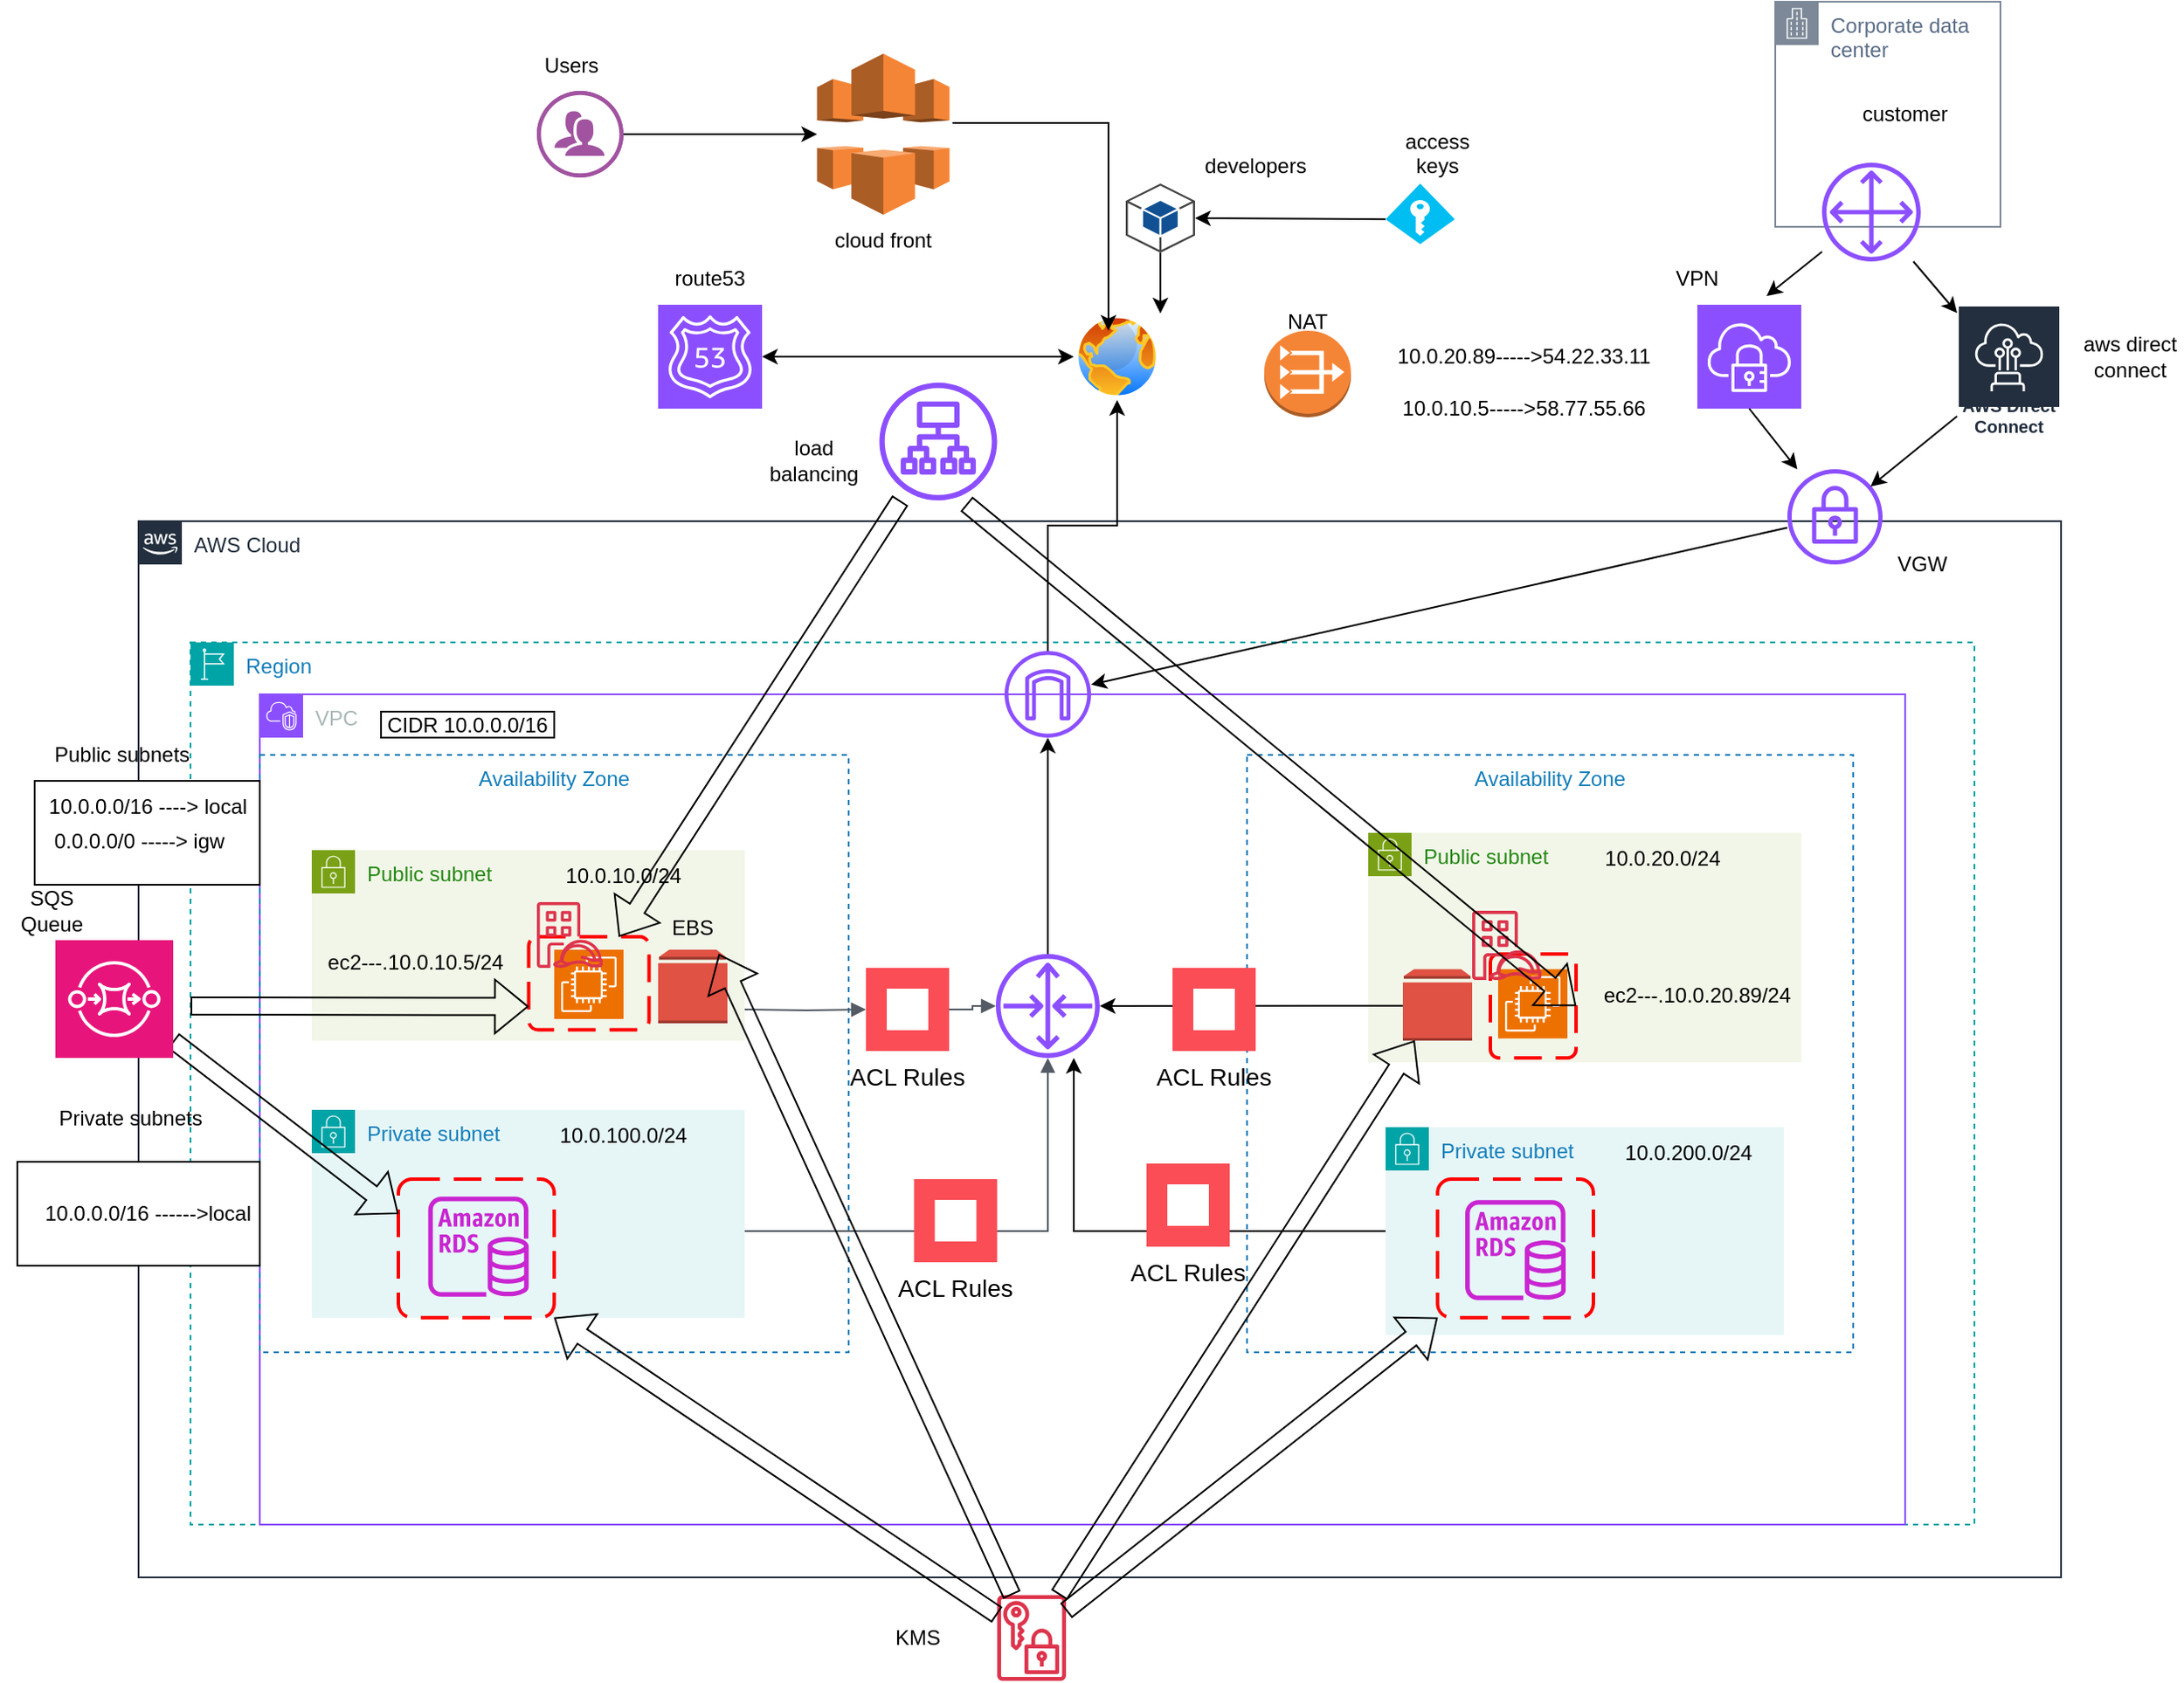 <mxfile version="28.2.7">
  <diagram name="Page-1" id="dRmVgMgMjLN8bZ_JZZh4">
    <mxGraphModel dx="2821" dy="2029" grid="1" gridSize="10" guides="1" tooltips="1" connect="1" arrows="1" fold="1" page="1" pageScale="1" pageWidth="850" pageHeight="1100" math="0" shadow="0">
      <root>
        <mxCell id="0" />
        <mxCell id="1" parent="0" />
        <mxCell id="3ms3Ked960QJJ8sIEu50-1" value="AWS Cloud" style="points=[[0,0],[0.25,0],[0.5,0],[0.75,0],[1,0],[1,0.25],[1,0.5],[1,0.75],[1,1],[0.75,1],[0.5,1],[0.25,1],[0,1],[0,0.75],[0,0.5],[0,0.25]];outlineConnect=0;gradientColor=none;html=1;whiteSpace=wrap;fontSize=12;fontStyle=0;container=1;pointerEvents=0;collapsible=0;recursiveResize=0;shape=mxgraph.aws4.group;grIcon=mxgraph.aws4.group_aws_cloud_alt;strokeColor=#232F3E;fillColor=none;verticalAlign=top;align=left;spacingLeft=30;fontColor=#232F3E;dashed=0;" parent="1" vertex="1">
          <mxGeometry x="-520" y="270" width="1110" height="610" as="geometry" />
        </mxCell>
        <mxCell id="3ms3Ked960QJJ8sIEu50-2" value="Region" style="points=[[0,0],[0.25,0],[0.5,0],[0.75,0],[1,0],[1,0.25],[1,0.5],[1,0.75],[1,1],[0.75,1],[0.5,1],[0.25,1],[0,1],[0,0.75],[0,0.5],[0,0.25]];outlineConnect=0;gradientColor=none;html=1;whiteSpace=wrap;fontSize=12;fontStyle=0;container=1;pointerEvents=0;collapsible=0;recursiveResize=0;shape=mxgraph.aws4.group;grIcon=mxgraph.aws4.group_region;strokeColor=#00A4A6;fillColor=none;verticalAlign=top;align=left;spacingLeft=30;fontColor=#147EBA;dashed=1;" parent="3ms3Ked960QJJ8sIEu50-1" vertex="1">
          <mxGeometry x="30" y="70" width="1030" height="509.5" as="geometry" />
        </mxCell>
        <mxCell id="3ms3Ked960QJJ8sIEu50-3" value="VPC" style="points=[[0,0],[0.25,0],[0.5,0],[0.75,0],[1,0],[1,0.25],[1,0.5],[1,0.75],[1,1],[0.75,1],[0.5,1],[0.25,1],[0,1],[0,0.75],[0,0.5],[0,0.25]];outlineConnect=0;gradientColor=none;html=1;whiteSpace=wrap;fontSize=12;fontStyle=0;container=1;pointerEvents=0;collapsible=0;recursiveResize=0;shape=mxgraph.aws4.group;grIcon=mxgraph.aws4.group_vpc2;strokeColor=#8C4FFF;fillColor=none;verticalAlign=top;align=left;spacingLeft=30;fontColor=#AAB7B8;dashed=0;" parent="3ms3Ked960QJJ8sIEu50-2" vertex="1">
          <mxGeometry x="40" y="30" width="950" height="479.5" as="geometry" />
        </mxCell>
        <mxCell id="3ms3Ked960QJJ8sIEu50-6" value="Public subnet" style="points=[[0,0],[0.25,0],[0.5,0],[0.75,0],[1,0],[1,0.25],[1,0.5],[1,0.75],[1,1],[0.75,1],[0.5,1],[0.25,1],[0,1],[0,0.75],[0,0.5],[0,0.25]];outlineConnect=0;gradientColor=none;html=1;whiteSpace=wrap;fontSize=12;fontStyle=0;container=1;pointerEvents=0;collapsible=0;recursiveResize=0;shape=mxgraph.aws4.group;grIcon=mxgraph.aws4.group_security_group;grStroke=0;strokeColor=#7AA116;fillColor=#F2F6E8;verticalAlign=top;align=left;spacingLeft=30;fontColor=#248814;dashed=0;" parent="3ms3Ked960QJJ8sIEu50-3" vertex="1">
          <mxGeometry x="30" y="90" width="250" height="110" as="geometry" />
        </mxCell>
        <mxCell id="3ms3Ked960QJJ8sIEu50-5" value="Availability Zone" style="fillColor=none;strokeColor=#147EBA;dashed=1;verticalAlign=top;fontStyle=0;fontColor=#147EBA;whiteSpace=wrap;html=1;" parent="3ms3Ked960QJJ8sIEu50-3" vertex="1">
          <mxGeometry x="570" y="35" width="350" height="345" as="geometry" />
        </mxCell>
        <mxCell id="3ms3Ked960QJJ8sIEu50-7" value="Public subnet" style="points=[[0,0],[0.25,0],[0.5,0],[0.75,0],[1,0],[1,0.25],[1,0.5],[1,0.75],[1,1],[0.75,1],[0.5,1],[0.25,1],[0,1],[0,0.75],[0,0.5],[0,0.25]];outlineConnect=0;gradientColor=none;html=1;whiteSpace=wrap;fontSize=12;fontStyle=0;container=1;pointerEvents=0;collapsible=0;recursiveResize=0;shape=mxgraph.aws4.group;grIcon=mxgraph.aws4.group_security_group;grStroke=0;strokeColor=#7AA116;fillColor=#F2F6E8;verticalAlign=top;align=left;spacingLeft=30;fontColor=#248814;dashed=0;" parent="3ms3Ked960QJJ8sIEu50-3" vertex="1">
          <mxGeometry x="640" y="80" width="250" height="132.5" as="geometry" />
        </mxCell>
        <mxCell id="4APZiJPQ93Vm7NxMFcyo-18" value="ec2---.10.0.20.89/24" style="text;html=1;whiteSpace=wrap;strokeColor=none;fillColor=none;align=center;verticalAlign=middle;rounded=0;" parent="3ms3Ked960QJJ8sIEu50-7" vertex="1">
          <mxGeometry x="130" y="78.75" width="120" height="30" as="geometry" />
        </mxCell>
        <mxCell id="3ms3Ked960QJJ8sIEu50-4" value="Availability Zone" style="fillColor=none;strokeColor=#147EBA;dashed=1;verticalAlign=top;fontStyle=0;fontColor=#147EBA;whiteSpace=wrap;html=1;" parent="3ms3Ked960QJJ8sIEu50-3" vertex="1">
          <mxGeometry y="35" width="340" height="345" as="geometry" />
        </mxCell>
        <mxCell id="3ms3Ked960QJJ8sIEu50-9" style="edgeStyle=orthogonalEdgeStyle;rounded=0;orthogonalLoop=1;jettySize=auto;html=1;exitX=0.5;exitY=1;exitDx=0;exitDy=0;" parent="3ms3Ked960QJJ8sIEu50-3" source="3ms3Ked960QJJ8sIEu50-4" target="3ms3Ked960QJJ8sIEu50-4" edge="1">
          <mxGeometry relative="1" as="geometry" />
        </mxCell>
        <mxCell id="3ms3Ked960QJJ8sIEu50-11" value="Private subnet" style="points=[[0,0],[0.25,0],[0.5,0],[0.75,0],[1,0],[1,0.25],[1,0.5],[1,0.75],[1,1],[0.75,1],[0.5,1],[0.25,1],[0,1],[0,0.75],[0,0.5],[0,0.25]];outlineConnect=0;gradientColor=none;html=1;whiteSpace=wrap;fontSize=12;fontStyle=0;container=1;pointerEvents=0;collapsible=0;recursiveResize=0;shape=mxgraph.aws4.group;grIcon=mxgraph.aws4.group_security_group;grStroke=0;strokeColor=#00A4A6;fillColor=#E6F6F7;verticalAlign=top;align=left;spacingLeft=30;fontColor=#147EBA;dashed=0;" parent="3ms3Ked960QJJ8sIEu50-3" vertex="1">
          <mxGeometry x="30" y="240" width="250" height="120" as="geometry" />
        </mxCell>
        <mxCell id="3ms3Ked960QJJ8sIEu50-10" value="Private subnet" style="points=[[0,0],[0.25,0],[0.5,0],[0.75,0],[1,0],[1,0.25],[1,0.5],[1,0.75],[1,1],[0.75,1],[0.5,1],[0.25,1],[0,1],[0,0.75],[0,0.5],[0,0.25]];outlineConnect=0;gradientColor=none;html=1;whiteSpace=wrap;fontSize=12;fontStyle=0;container=1;pointerEvents=0;collapsible=0;recursiveResize=0;shape=mxgraph.aws4.group;grIcon=mxgraph.aws4.group_security_group;grStroke=0;strokeColor=#00A4A6;fillColor=#E6F6F7;verticalAlign=top;align=left;spacingLeft=30;fontColor=#147EBA;dashed=0;" parent="3ms3Ked960QJJ8sIEu50-3" vertex="1">
          <mxGeometry x="650" y="250" width="230" height="120" as="geometry" />
        </mxCell>
        <mxCell id="3ms3Ked960QJJ8sIEu50-12" value="" style="sketch=0;outlineConnect=0;fontColor=#232F3E;gradientColor=none;fillColor=#8C4FFF;strokeColor=none;dashed=0;verticalLabelPosition=bottom;verticalAlign=top;align=center;html=1;fontSize=12;fontStyle=0;aspect=fixed;pointerEvents=1;shape=mxgraph.aws4.router;" parent="3ms3Ked960QJJ8sIEu50-3" vertex="1">
          <mxGeometry x="425" y="150" width="60" height="60" as="geometry" />
        </mxCell>
        <mxCell id="3ms3Ked960QJJ8sIEu50-15" value="" style="endArrow=classic;html=1;rounded=0;exitX=0.257;exitY=0.42;exitDx=0;exitDy=0;exitPerimeter=0;" parent="3ms3Ked960QJJ8sIEu50-3" source="3ms3Ked960QJJ8sIEu50-5" target="3ms3Ked960QJJ8sIEu50-12" edge="1">
          <mxGeometry width="50" height="50" relative="1" as="geometry">
            <mxPoint x="430" y="120" as="sourcePoint" />
            <mxPoint x="260" y="100" as="targetPoint" />
          </mxGeometry>
        </mxCell>
        <mxCell id="3ms3Ked960QJJ8sIEu50-18" value="CIDR 10.0.0.0/16" style="whiteSpace=wrap;html=1;" parent="3ms3Ked960QJJ8sIEu50-3" vertex="1">
          <mxGeometry x="70" y="10" width="100" height="15" as="geometry" />
        </mxCell>
        <mxCell id="3ms3Ked960QJJ8sIEu50-19" value="" style="endArrow=classic;html=1;rounded=0;exitX=0;exitY=0.5;exitDx=0;exitDy=0;" parent="3ms3Ked960QJJ8sIEu50-3" source="3ms3Ked960QJJ8sIEu50-10" target="3ms3Ked960QJJ8sIEu50-12" edge="1">
          <mxGeometry width="50" height="50" relative="1" as="geometry">
            <mxPoint x="260" y="250" as="sourcePoint" />
            <mxPoint x="310" y="200" as="targetPoint" />
            <Array as="points">
              <mxPoint x="470" y="310" />
              <mxPoint x="470" y="210" />
            </Array>
          </mxGeometry>
        </mxCell>
        <mxCell id="3ms3Ked960QJJ8sIEu50-20" value="" style="sketch=0;outlineConnect=0;fontColor=#232F3E;gradientColor=none;fillColor=#8C4FFF;strokeColor=none;dashed=0;verticalLabelPosition=bottom;verticalAlign=top;align=center;html=1;fontSize=12;fontStyle=0;aspect=fixed;pointerEvents=1;shape=mxgraph.aws4.internet_gateway;" parent="3ms3Ked960QJJ8sIEu50-3" vertex="1">
          <mxGeometry x="430" y="-25" width="50" height="50" as="geometry" />
        </mxCell>
        <mxCell id="3ms3Ked960QJJ8sIEu50-21" value="" style="endArrow=classic;html=1;rounded=0;" parent="3ms3Ked960QJJ8sIEu50-3" source="3ms3Ked960QJJ8sIEu50-12" target="3ms3Ked960QJJ8sIEu50-20" edge="1">
          <mxGeometry width="50" height="50" relative="1" as="geometry">
            <mxPoint x="260" y="250" as="sourcePoint" />
            <mxPoint x="310" y="200" as="targetPoint" />
            <Array as="points" />
          </mxGeometry>
        </mxCell>
        <mxCell id="4APZiJPQ93Vm7NxMFcyo-6" value="" style="edgeStyle=orthogonalEdgeStyle;html=1;endArrow=block;elbow=vertical;startArrow=none;endFill=1;strokeColor=#545B64;rounded=0;" parent="3ms3Ked960QJJ8sIEu50-3" target="3ms3Ked960QJJ8sIEu50-12" edge="1">
          <mxGeometry width="100" relative="1" as="geometry">
            <mxPoint x="280" y="310" as="sourcePoint" />
            <mxPoint x="380" y="300" as="targetPoint" />
            <Array as="points">
              <mxPoint x="280" y="310" />
              <mxPoint x="455" y="310" />
            </Array>
          </mxGeometry>
        </mxCell>
        <mxCell id="4APZiJPQ93Vm7NxMFcyo-7" value="" style="edgeStyle=orthogonalEdgeStyle;html=1;endArrow=block;elbow=vertical;startArrow=none;endFill=1;strokeColor=#545B64;rounded=0;" parent="3ms3Ked960QJJ8sIEu50-3" target="3ms3Ked960QJJ8sIEu50-12" edge="1" source="4APZiJPQ93Vm7NxMFcyo-34">
          <mxGeometry width="100" relative="1" as="geometry">
            <mxPoint x="280" y="179.47" as="sourcePoint" />
            <mxPoint x="380" y="179.47" as="targetPoint" />
          </mxGeometry>
        </mxCell>
        <mxCell id="4APZiJPQ93Vm7NxMFcyo-8" value="" style="sketch=0;points=[[0,0,0],[0.25,0,0],[0.5,0,0],[0.75,0,0],[1,0,0],[0,1,0],[0.25,1,0],[0.5,1,0],[0.75,1,0],[1,1,0],[0,0.25,0],[0,0.5,0],[0,0.75,0],[1,0.25,0],[1,0.5,0],[1,0.75,0]];outlineConnect=0;fontColor=#232F3E;fillColor=#ED7100;strokeColor=#ffffff;dashed=0;verticalLabelPosition=bottom;verticalAlign=top;align=center;html=1;fontSize=12;fontStyle=0;aspect=fixed;shape=mxgraph.aws4.resourceIcon;resIcon=mxgraph.aws4.ec2;" parent="3ms3Ked960QJJ8sIEu50-3" vertex="1">
          <mxGeometry x="170" y="147.5" width="40" height="40" as="geometry" />
        </mxCell>
        <mxCell id="4APZiJPQ93Vm7NxMFcyo-9" value="" style="outlineConnect=0;dashed=0;verticalLabelPosition=bottom;verticalAlign=top;align=center;html=1;shape=mxgraph.aws3.volume;fillColor=#E05243;gradientColor=none;" parent="3ms3Ked960QJJ8sIEu50-3" vertex="1">
          <mxGeometry x="230" y="147.5" width="40" height="42.5" as="geometry" />
        </mxCell>
        <mxCell id="4APZiJPQ93Vm7NxMFcyo-10" value="" style="outlineConnect=0;dashed=0;verticalLabelPosition=bottom;verticalAlign=top;align=center;html=1;shape=mxgraph.aws3.volume;fillColor=#E05243;gradientColor=none;" parent="3ms3Ked960QJJ8sIEu50-3" vertex="1">
          <mxGeometry x="660" y="158.75" width="40" height="41.25" as="geometry" />
        </mxCell>
        <mxCell id="4APZiJPQ93Vm7NxMFcyo-12" value="10.0.200.0/24" style="text;html=1;whiteSpace=wrap;strokeColor=none;fillColor=none;align=center;verticalAlign=middle;rounded=0;" parent="3ms3Ked960QJJ8sIEu50-3" vertex="1">
          <mxGeometry x="795" y="250" width="60" height="30" as="geometry" />
        </mxCell>
        <mxCell id="4APZiJPQ93Vm7NxMFcyo-13" value="10.0.100.0/24" style="text;html=1;whiteSpace=wrap;strokeColor=none;fillColor=none;align=center;verticalAlign=middle;rounded=0;" parent="3ms3Ked960QJJ8sIEu50-3" vertex="1">
          <mxGeometry x="180" y="240" width="60" height="30" as="geometry" />
        </mxCell>
        <mxCell id="4APZiJPQ93Vm7NxMFcyo-15" value="10.0.20.0/24" style="text;html=1;whiteSpace=wrap;strokeColor=none;fillColor=none;align=center;verticalAlign=middle;rounded=0;" parent="3ms3Ked960QJJ8sIEu50-3" vertex="1">
          <mxGeometry x="780" y="80" width="60" height="30" as="geometry" />
        </mxCell>
        <mxCell id="4APZiJPQ93Vm7NxMFcyo-16" value="10.0.10.0/24" style="text;html=1;whiteSpace=wrap;strokeColor=none;fillColor=none;align=center;verticalAlign=middle;rounded=0;" parent="3ms3Ked960QJJ8sIEu50-3" vertex="1">
          <mxGeometry x="180" y="90" width="60" height="30" as="geometry" />
        </mxCell>
        <mxCell id="4APZiJPQ93Vm7NxMFcyo-5" value="" style="sketch=0;points=[[0,0,0],[0.25,0,0],[0.5,0,0],[0.75,0,0],[1,0,0],[0,1,0],[0.25,1,0],[0.5,1,0],[0.75,1,0],[1,1,0],[0,0.25,0],[0,0.5,0],[0,0.75,0],[1,0.25,0],[1,0.5,0],[1,0.75,0]];outlineConnect=0;fontColor=#232F3E;fillColor=#ED7100;strokeColor=#ffffff;dashed=0;verticalLabelPosition=bottom;verticalAlign=top;align=center;html=1;fontSize=12;fontStyle=0;aspect=fixed;shape=mxgraph.aws4.resourceIcon;resIcon=mxgraph.aws4.ec2;" parent="3ms3Ked960QJJ8sIEu50-3" vertex="1">
          <mxGeometry x="715" y="158.75" width="40" height="40" as="geometry" />
        </mxCell>
        <mxCell id="4APZiJPQ93Vm7NxMFcyo-17" value="ec2---.10.0.10.5/24" style="text;html=1;whiteSpace=wrap;strokeColor=none;fillColor=none;align=center;verticalAlign=middle;rounded=0;" parent="3ms3Ked960QJJ8sIEu50-3" vertex="1">
          <mxGeometry x="30" y="140" width="120" height="30" as="geometry" />
        </mxCell>
        <mxCell id="4APZiJPQ93Vm7NxMFcyo-19" value="EBS" style="text;html=1;whiteSpace=wrap;strokeColor=none;fillColor=none;align=center;verticalAlign=middle;rounded=0;" parent="3ms3Ked960QJJ8sIEu50-3" vertex="1">
          <mxGeometry x="220" y="120" width="60" height="30" as="geometry" />
        </mxCell>
        <mxCell id="4APZiJPQ93Vm7NxMFcyo-24" value="" style="rounded=1;arcSize=10;dashed=1;strokeColor=#ff0000;fillColor=none;gradientColor=none;dashPattern=8 4;strokeWidth=2;" parent="3ms3Ked960QJJ8sIEu50-3" vertex="1">
          <mxGeometry x="155.25" y="140" width="69.5" height="53.75" as="geometry" />
        </mxCell>
        <mxCell id="4APZiJPQ93Vm7NxMFcyo-25" value="" style="rounded=1;arcSize=10;dashed=1;strokeColor=#ff0000;fillColor=none;gradientColor=none;dashPattern=8 4;strokeWidth=2;" parent="3ms3Ked960QJJ8sIEu50-3" vertex="1">
          <mxGeometry x="710.5" y="150" width="49.5" height="60" as="geometry" />
        </mxCell>
        <mxCell id="4APZiJPQ93Vm7NxMFcyo-39" value="ACL Rules" style="shape=rect;fillColor=#FA4D56;aspect=fixed;resizable=0;labelPosition=center;verticalLabelPosition=bottom;align=center;verticalAlign=top;strokeColor=none;fontSize=14;" parent="3ms3Ked960QJJ8sIEu50-3" vertex="1">
          <mxGeometry x="512" y="271" width="48" height="48" as="geometry" />
        </mxCell>
        <mxCell id="4APZiJPQ93Vm7NxMFcyo-40" value="" style="fillColor=#ffffff;strokeColor=none;dashed=0;outlineConnect=0;html=1;labelPosition=center;verticalLabelPosition=bottom;verticalAlign=top;part=1;movable=0;resizable=0;rotatable=0;shape=mxgraph.ibm_cloud.subnet-acl-rules" parent="4APZiJPQ93Vm7NxMFcyo-39" vertex="1">
          <mxGeometry width="24" height="24" relative="1" as="geometry">
            <mxPoint x="12" y="12" as="offset" />
          </mxGeometry>
        </mxCell>
        <mxCell id="nErfRP_LC1ICsD8Gzil9-7" value="" style="sketch=0;outlineConnect=0;fontColor=#232F3E;gradientColor=none;fillColor=#DD344C;strokeColor=none;dashed=0;verticalLabelPosition=bottom;verticalAlign=top;align=center;html=1;fontSize=12;fontStyle=0;aspect=fixed;pointerEvents=1;shape=mxgraph.aws4.identity_access_management_iam_roles_anywhere;" vertex="1" parent="3ms3Ked960QJJ8sIEu50-3">
          <mxGeometry x="160" y="120" width="38" height="38" as="geometry" />
        </mxCell>
        <mxCell id="nErfRP_LC1ICsD8Gzil9-8" value="" style="sketch=0;outlineConnect=0;fontColor=#232F3E;gradientColor=none;fillColor=#DD344C;strokeColor=none;dashed=0;verticalLabelPosition=bottom;verticalAlign=top;align=center;html=1;fontSize=12;fontStyle=0;aspect=fixed;pointerEvents=1;shape=mxgraph.aws4.identity_access_management_iam_roles_anywhere;" vertex="1" parent="3ms3Ked960QJJ8sIEu50-3">
          <mxGeometry x="700" y="125" width="40" height="40" as="geometry" />
        </mxCell>
        <mxCell id="nErfRP_LC1ICsD8Gzil9-48" value="" style="sketch=0;outlineConnect=0;fontColor=#232F3E;gradientColor=none;fillColor=#C925D1;strokeColor=none;dashed=0;verticalLabelPosition=bottom;verticalAlign=top;align=center;html=1;fontSize=12;fontStyle=0;aspect=fixed;pointerEvents=1;shape=mxgraph.aws4.rds_instance;" vertex="1" parent="3ms3Ked960QJJ8sIEu50-3">
          <mxGeometry x="97.25" y="290" width="58" height="58" as="geometry" />
        </mxCell>
        <mxCell id="nErfRP_LC1ICsD8Gzil9-47" value="" style="sketch=0;outlineConnect=0;fontColor=#232F3E;gradientColor=none;fillColor=#C925D1;strokeColor=none;dashed=0;verticalLabelPosition=bottom;verticalAlign=top;align=center;html=1;fontSize=12;fontStyle=0;aspect=fixed;pointerEvents=1;shape=mxgraph.aws4.rds_instance;" vertex="1" parent="3ms3Ked960QJJ8sIEu50-3">
          <mxGeometry x="696" y="292" width="58" height="58" as="geometry" />
        </mxCell>
        <mxCell id="nErfRP_LC1ICsD8Gzil9-50" value="" style="rounded=1;arcSize=10;dashed=1;strokeColor=#ff0000;fillColor=none;gradientColor=none;dashPattern=8 4;strokeWidth=2;" vertex="1" parent="3ms3Ked960QJJ8sIEu50-3">
          <mxGeometry x="80" y="280" width="90" height="80" as="geometry" />
        </mxCell>
        <mxCell id="nErfRP_LC1ICsD8Gzil9-49" value="" style="rounded=1;arcSize=10;dashed=1;strokeColor=#ff0000;fillColor=none;gradientColor=none;dashPattern=8 4;strokeWidth=2;" vertex="1" parent="3ms3Ked960QJJ8sIEu50-3">
          <mxGeometry x="680" y="280" width="90" height="80" as="geometry" />
        </mxCell>
        <mxCell id="4APZiJPQ93Vm7NxMFcyo-31" value="ACL Rules" style="shape=rect;fillColor=#FA4D56;aspect=fixed;resizable=0;labelPosition=center;verticalLabelPosition=bottom;align=center;verticalAlign=top;strokeColor=none;fontSize=14;" parent="3ms3Ked960QJJ8sIEu50-3" vertex="1">
          <mxGeometry x="527" y="158" width="48" height="48" as="geometry" />
        </mxCell>
        <mxCell id="4APZiJPQ93Vm7NxMFcyo-32" value="" style="fillColor=#ffffff;strokeColor=none;dashed=0;outlineConnect=0;html=1;labelPosition=center;verticalLabelPosition=bottom;verticalAlign=top;part=1;movable=0;resizable=0;rotatable=0;shape=mxgraph.ibm_cloud.subnet-acl-rules" parent="4APZiJPQ93Vm7NxMFcyo-31" vertex="1">
          <mxGeometry width="24" height="24" relative="1" as="geometry">
            <mxPoint x="12" y="12" as="offset" />
          </mxGeometry>
        </mxCell>
        <mxCell id="nErfRP_LC1ICsD8Gzil9-63" value="" style="edgeStyle=orthogonalEdgeStyle;html=1;endArrow=block;elbow=vertical;startArrow=none;endFill=1;strokeColor=#545B64;rounded=0;" edge="1" parent="3ms3Ked960QJJ8sIEu50-3" target="4APZiJPQ93Vm7NxMFcyo-34">
          <mxGeometry width="100" relative="1" as="geometry">
            <mxPoint x="280" y="182" as="sourcePoint" />
            <mxPoint x="-25" y="550" as="targetPoint" />
          </mxGeometry>
        </mxCell>
        <mxCell id="4APZiJPQ93Vm7NxMFcyo-34" value="ACL Rules" style="shape=rect;fillColor=#FA4D56;aspect=fixed;resizable=0;labelPosition=center;verticalLabelPosition=bottom;align=center;verticalAlign=top;strokeColor=none;fontSize=14;" parent="3ms3Ked960QJJ8sIEu50-3" vertex="1">
          <mxGeometry x="350" y="158" width="48" height="48" as="geometry" />
        </mxCell>
        <mxCell id="4APZiJPQ93Vm7NxMFcyo-35" value="" style="fillColor=#ffffff;strokeColor=none;dashed=0;outlineConnect=0;html=1;labelPosition=center;verticalLabelPosition=bottom;verticalAlign=top;part=1;movable=0;resizable=0;rotatable=0;shape=mxgraph.ibm_cloud.subnet-acl-rules" parent="4APZiJPQ93Vm7NxMFcyo-34" vertex="1">
          <mxGeometry width="24" height="24" relative="1" as="geometry">
            <mxPoint x="12" y="12" as="offset" />
          </mxGeometry>
        </mxCell>
        <mxCell id="nErfRP_LC1ICsD8Gzil9-53" value="" style="shape=flexArrow;endArrow=classic;html=1;rounded=0;entryX=0;entryY=0.25;entryDx=0;entryDy=0;" edge="1" parent="3ms3Ked960QJJ8sIEu50-2" target="nErfRP_LC1ICsD8Gzil9-50">
          <mxGeometry width="50" height="50" relative="1" as="geometry">
            <mxPoint x="-10" y="230" as="sourcePoint" />
            <mxPoint x="40" y="180" as="targetPoint" />
          </mxGeometry>
        </mxCell>
        <mxCell id="nErfRP_LC1ICsD8Gzil9-52" value="" style="shape=flexArrow;endArrow=classic;html=1;rounded=0;entryX=0;entryY=0.75;entryDx=0;entryDy=0;" edge="1" parent="3ms3Ked960QJJ8sIEu50-2" target="4APZiJPQ93Vm7NxMFcyo-24">
          <mxGeometry width="50" height="50" relative="1" as="geometry">
            <mxPoint y="210" as="sourcePoint" />
            <mxPoint x="50" y="160" as="targetPoint" />
          </mxGeometry>
        </mxCell>
        <mxCell id="3ms3Ked960QJJ8sIEu50-37" value="" style="whiteSpace=wrap;html=1;" parent="3ms3Ked960QJJ8sIEu50-1" vertex="1">
          <mxGeometry x="-60" y="150" width="130" height="60" as="geometry" />
        </mxCell>
        <mxCell id="3ms3Ked960QJJ8sIEu50-36" value="10.0.0.0/16 ----&amp;gt; local" style="text;html=1;align=center;verticalAlign=middle;resizable=0;points=[];autosize=1;strokeColor=none;fillColor=none;" parent="3ms3Ked960QJJ8sIEu50-1" vertex="1">
          <mxGeometry x="-65" y="150" width="140" height="30" as="geometry" />
        </mxCell>
        <mxCell id="3ms3Ked960QJJ8sIEu50-40" value="Public subnets" style="text;html=1;align=center;verticalAlign=middle;resizable=0;points=[];autosize=1;strokeColor=none;fillColor=none;" parent="3ms3Ked960QJJ8sIEu50-1" vertex="1">
          <mxGeometry x="-60" y="120" width="100" height="30" as="geometry" />
        </mxCell>
        <mxCell id="3ms3Ked960QJJ8sIEu50-41" value="" style="whiteSpace=wrap;html=1;" parent="3ms3Ked960QJJ8sIEu50-1" vertex="1">
          <mxGeometry x="-70" y="370" width="140" height="60" as="geometry" />
        </mxCell>
        <mxCell id="nErfRP_LC1ICsD8Gzil9-51" value="" style="sketch=0;points=[[0,0,0],[0.25,0,0],[0.5,0,0],[0.75,0,0],[1,0,0],[0,1,0],[0.25,1,0],[0.5,1,0],[0.75,1,0],[1,1,0],[0,0.25,0],[0,0.5,0],[0,0.75,0],[1,0.25,0],[1,0.5,0],[1,0.75,0]];outlineConnect=0;fontColor=#232F3E;fillColor=#E7157B;strokeColor=#ffffff;dashed=0;verticalLabelPosition=bottom;verticalAlign=top;align=center;html=1;fontSize=12;fontStyle=0;aspect=fixed;shape=mxgraph.aws4.resourceIcon;resIcon=mxgraph.aws4.sqs;" vertex="1" parent="3ms3Ked960QJJ8sIEu50-1">
          <mxGeometry x="-48" y="242" width="68" height="68" as="geometry" />
        </mxCell>
        <mxCell id="3ms3Ked960QJJ8sIEu50-43" value="10.0.0.0/16 ------&amp;gt;local" style="text;html=1;align=center;verticalAlign=middle;resizable=0;points=[];autosize=1;strokeColor=none;fillColor=none;" parent="3ms3Ked960QJJ8sIEu50-1" vertex="1">
          <mxGeometry x="-65" y="385" width="140" height="30" as="geometry" />
        </mxCell>
        <mxCell id="3ms3Ked960QJJ8sIEu50-39" value="0.0.0.0/0 -----&amp;gt; igw" style="text;html=1;align=center;verticalAlign=middle;resizable=0;points=[];autosize=1;strokeColor=none;fillColor=none;" parent="3ms3Ked960QJJ8sIEu50-1" vertex="1">
          <mxGeometry x="-60" y="170" width="120" height="30" as="geometry" />
        </mxCell>
        <mxCell id="nErfRP_LC1ICsD8Gzil9-84" value="" style="sketch=0;outlineConnect=0;fontColor=#232F3E;gradientColor=none;fillColor=#8C4FFF;strokeColor=none;dashed=0;verticalLabelPosition=bottom;verticalAlign=top;align=center;html=1;fontSize=12;fontStyle=0;aspect=fixed;pointerEvents=1;shape=mxgraph.aws4.vpn_gateway;" vertex="1" parent="3ms3Ked960QJJ8sIEu50-1">
          <mxGeometry x="952" y="-30" width="55" height="55" as="geometry" />
        </mxCell>
        <mxCell id="nErfRP_LC1ICsD8Gzil9-85" value="" style="endArrow=classic;html=1;rounded=0;" edge="1" parent="3ms3Ked960QJJ8sIEu50-1" source="nErfRP_LC1ICsD8Gzil9-84" target="3ms3Ked960QJJ8sIEu50-20">
          <mxGeometry width="50" height="50" relative="1" as="geometry">
            <mxPoint x="850" y="50" as="sourcePoint" />
            <mxPoint x="900" as="targetPoint" />
          </mxGeometry>
        </mxCell>
        <mxCell id="nErfRP_LC1ICsD8Gzil9-88" value="VGW" style="text;html=1;whiteSpace=wrap;strokeColor=none;fillColor=none;align=center;verticalAlign=middle;rounded=0;" vertex="1" parent="3ms3Ked960QJJ8sIEu50-1">
          <mxGeometry x="1000" y="10" width="60" height="30" as="geometry" />
        </mxCell>
        <mxCell id="3ms3Ked960QJJ8sIEu50-22" value="" style="image;aspect=fixed;perimeter=ellipsePerimeter;html=1;align=center;shadow=0;dashed=0;spacingTop=3;image=img/lib/active_directory/internet_globe.svg;" parent="1" vertex="1">
          <mxGeometry x="20" y="150" width="50" height="50" as="geometry" />
        </mxCell>
        <mxCell id="3ms3Ked960QJJ8sIEu50-25" value="" style="edgeStyle=orthogonalEdgeStyle;rounded=0;orthogonalLoop=1;jettySize=auto;html=1;" parent="1" source="3ms3Ked960QJJ8sIEu50-20" target="3ms3Ked960QJJ8sIEu50-22" edge="1">
          <mxGeometry relative="1" as="geometry" />
        </mxCell>
        <mxCell id="4APZiJPQ93Vm7NxMFcyo-4" value="" style="verticalLabelPosition=bottom;sketch=0;html=1;fillColor=#A153A0;strokeColor=#ffffff;verticalAlign=top;align=center;points=[[0,0.5,0],[0.125,0.25,0],[0.25,0,0],[0.5,0,0],[0.75,0,0],[0.875,0.25,0],[1,0.5,0],[0.875,0.75,0],[0.75,1,0],[0.5,1,0],[0.125,0.75,0]];pointerEvents=1;shape=mxgraph.cisco_safe.compositeIcon;bgIcon=ellipse;resIcon=mxgraph.cisco_safe.design.users;" parent="1" vertex="1">
          <mxGeometry x="-290" y="21.5" width="50" height="50" as="geometry" />
        </mxCell>
        <mxCell id="4APZiJPQ93Vm7NxMFcyo-14" value="Users" style="text;html=1;whiteSpace=wrap;strokeColor=none;fillColor=none;align=center;verticalAlign=middle;rounded=0;" parent="1" vertex="1">
          <mxGeometry x="-300" y="-8.5" width="60" height="30" as="geometry" />
        </mxCell>
        <mxCell id="4APZiJPQ93Vm7NxMFcyo-20" value="" style="outlineConnect=0;dashed=0;verticalLabelPosition=bottom;verticalAlign=top;align=center;html=1;shape=mxgraph.aws3.vpc_nat_gateway;fillColor=#F58536;gradientColor=none;" parent="1" vertex="1">
          <mxGeometry x="130" y="160" width="50" height="50" as="geometry" />
        </mxCell>
        <mxCell id="4APZiJPQ93Vm7NxMFcyo-21" value="NAT" style="text;html=1;whiteSpace=wrap;strokeColor=none;fillColor=none;align=center;verticalAlign=middle;rounded=0;" parent="1" vertex="1">
          <mxGeometry x="125" y="140" width="60" height="30" as="geometry" />
        </mxCell>
        <mxCell id="4APZiJPQ93Vm7NxMFcyo-22" value="10.0.20.89-----&amp;gt;54.22.33.11" style="text;html=1;whiteSpace=wrap;strokeColor=none;fillColor=none;align=center;verticalAlign=middle;rounded=0;" parent="1" vertex="1">
          <mxGeometry x="170" y="160" width="220" height="30" as="geometry" />
        </mxCell>
        <mxCell id="4APZiJPQ93Vm7NxMFcyo-23" value="10.0.10.5-----&amp;gt;58.77.55.66" style="text;html=1;whiteSpace=wrap;strokeColor=none;fillColor=none;align=center;verticalAlign=middle;rounded=0;" parent="1" vertex="1">
          <mxGeometry x="170" y="190" width="220" height="30" as="geometry" />
        </mxCell>
        <mxCell id="4APZiJPQ93Vm7NxMFcyo-37" value="ACL Rules" style="shape=rect;fillColor=#FA4D56;aspect=fixed;resizable=0;labelPosition=center;verticalLabelPosition=bottom;align=center;verticalAlign=top;strokeColor=none;fontSize=14;" parent="1" vertex="1">
          <mxGeometry x="-72.26" y="650" width="48" height="48" as="geometry" />
        </mxCell>
        <mxCell id="4APZiJPQ93Vm7NxMFcyo-38" value="" style="fillColor=#ffffff;strokeColor=none;dashed=0;outlineConnect=0;html=1;labelPosition=center;verticalLabelPosition=bottom;verticalAlign=top;part=1;movable=0;resizable=0;rotatable=0;shape=mxgraph.ibm_cloud.subnet-acl-rules" parent="4APZiJPQ93Vm7NxMFcyo-37" vertex="1">
          <mxGeometry width="24" height="24" relative="1" as="geometry">
            <mxPoint x="12" y="12" as="offset" />
          </mxGeometry>
        </mxCell>
        <mxCell id="nErfRP_LC1ICsD8Gzil9-1" value="" style="outlineConnect=0;dashed=0;verticalLabelPosition=bottom;verticalAlign=top;align=center;html=1;shape=mxgraph.aws3.android;fillColor=#115193;gradientColor=none;" vertex="1" parent="1">
          <mxGeometry x="50" y="75" width="40" height="40" as="geometry" />
        </mxCell>
        <mxCell id="nErfRP_LC1ICsD8Gzil9-2" value="" style="endArrow=classic;html=1;rounded=0;exitX=0.5;exitY=1;exitDx=0;exitDy=0;exitPerimeter=0;" edge="1" parent="1" source="nErfRP_LC1ICsD8Gzil9-1">
          <mxGeometry width="50" height="50" relative="1" as="geometry">
            <mxPoint x="90" y="120" as="sourcePoint" />
            <mxPoint x="70" y="150" as="targetPoint" />
          </mxGeometry>
        </mxCell>
        <mxCell id="nErfRP_LC1ICsD8Gzil9-3" value="developers" style="text;html=1;whiteSpace=wrap;strokeColor=none;fillColor=none;align=center;verticalAlign=middle;rounded=0;" vertex="1" parent="1">
          <mxGeometry x="100" y="50" width="50" height="30" as="geometry" />
        </mxCell>
        <mxCell id="nErfRP_LC1ICsD8Gzil9-5" value="" style="verticalLabelPosition=bottom;html=1;verticalAlign=top;align=center;strokeColor=none;fillColor=#00BEF2;shape=mxgraph.azure.access_control;" vertex="1" parent="1">
          <mxGeometry x="200" y="75" width="40" height="35" as="geometry" />
        </mxCell>
        <mxCell id="nErfRP_LC1ICsD8Gzil9-6" value="access keys&lt;div&gt;&lt;br&gt;&lt;/div&gt;" style="text;html=1;whiteSpace=wrap;strokeColor=none;fillColor=none;align=center;verticalAlign=middle;rounded=0;" vertex="1" parent="1">
          <mxGeometry x="200" y="50" width="60" height="30" as="geometry" />
        </mxCell>
        <mxCell id="nErfRP_LC1ICsD8Gzil9-9" value="" style="endArrow=classic;html=1;rounded=0;exitX=0;exitY=0.59;exitDx=0;exitDy=0;exitPerimeter=0;entryX=1;entryY=0.5;entryDx=0;entryDy=0;entryPerimeter=0;" edge="1" parent="1" source="nErfRP_LC1ICsD8Gzil9-5" target="nErfRP_LC1ICsD8Gzil9-1">
          <mxGeometry width="50" height="50" relative="1" as="geometry">
            <mxPoint x="-60" y="70" as="sourcePoint" />
            <mxPoint x="-10" y="20" as="targetPoint" />
          </mxGeometry>
        </mxCell>
        <mxCell id="nErfRP_LC1ICsD8Gzil9-38" value="" style="outlineConnect=0;dashed=0;verticalLabelPosition=bottom;verticalAlign=top;align=center;html=1;shape=mxgraph.aws3.cloudfront;fillColor=#F58536;gradientColor=none;" vertex="1" parent="1">
          <mxGeometry x="-128.25" width="76.5" height="93" as="geometry" />
        </mxCell>
        <mxCell id="nErfRP_LC1ICsD8Gzil9-39" value="cloud front" style="text;html=1;whiteSpace=wrap;strokeColor=none;fillColor=none;align=center;verticalAlign=middle;rounded=0;" vertex="1" parent="1">
          <mxGeometry x="-120" y="93" width="60" height="30" as="geometry" />
        </mxCell>
        <mxCell id="nErfRP_LC1ICsD8Gzil9-40" value="" style="endArrow=classic;html=1;rounded=0;exitX=1;exitY=0.5;exitDx=0;exitDy=0;exitPerimeter=0;" edge="1" parent="1" source="4APZiJPQ93Vm7NxMFcyo-4" target="nErfRP_LC1ICsD8Gzil9-38">
          <mxGeometry width="50" height="50" relative="1" as="geometry">
            <mxPoint x="-240" y="180" as="sourcePoint" />
            <mxPoint x="-190" y="130" as="targetPoint" />
          </mxGeometry>
        </mxCell>
        <mxCell id="nErfRP_LC1ICsD8Gzil9-41" value="" style="endArrow=classic;html=1;rounded=0;" edge="1" parent="1">
          <mxGeometry width="50" height="50" relative="1" as="geometry">
            <mxPoint x="-50" y="40" as="sourcePoint" />
            <mxPoint x="40" y="160" as="targetPoint" />
            <Array as="points">
              <mxPoint x="40" y="40" />
            </Array>
          </mxGeometry>
        </mxCell>
        <mxCell id="nErfRP_LC1ICsD8Gzil9-42" value="" style="sketch=0;points=[[0,0,0],[0.25,0,0],[0.5,0,0],[0.75,0,0],[1,0,0],[0,1,0],[0.25,1,0],[0.5,1,0],[0.75,1,0],[1,1,0],[0,0.25,0],[0,0.5,0],[0,0.75,0],[1,0.25,0],[1,0.5,0],[1,0.75,0]];outlineConnect=0;fontColor=#232F3E;fillColor=#8C4FFF;strokeColor=#ffffff;dashed=0;verticalLabelPosition=bottom;verticalAlign=top;align=center;html=1;fontSize=12;fontStyle=0;aspect=fixed;shape=mxgraph.aws4.resourceIcon;resIcon=mxgraph.aws4.route_53;" vertex="1" parent="1">
          <mxGeometry x="-220" y="145" width="60" height="60" as="geometry" />
        </mxCell>
        <mxCell id="nErfRP_LC1ICsD8Gzil9-43" value="" style="endArrow=classic;startArrow=classic;html=1;rounded=0;exitX=1;exitY=0.5;exitDx=0;exitDy=0;exitPerimeter=0;entryX=0;entryY=0.5;entryDx=0;entryDy=0;" edge="1" parent="1" source="nErfRP_LC1ICsD8Gzil9-42" target="3ms3Ked960QJJ8sIEu50-22">
          <mxGeometry width="50" height="50" relative="1" as="geometry">
            <mxPoint x="-90" y="195" as="sourcePoint" />
            <mxPoint x="-40" y="145" as="targetPoint" />
          </mxGeometry>
        </mxCell>
        <mxCell id="3ms3Ked960QJJ8sIEu50-42" value="Private subnets" style="text;html=1;align=center;verticalAlign=middle;resizable=0;points=[];autosize=1;strokeColor=none;fillColor=none;" parent="1" vertex="1">
          <mxGeometry x="-580" y="600" width="110" height="30" as="geometry" />
        </mxCell>
        <mxCell id="nErfRP_LC1ICsD8Gzil9-54" value="SQS Queue" style="text;html=1;whiteSpace=wrap;strokeColor=none;fillColor=none;align=center;verticalAlign=middle;rounded=0;" vertex="1" parent="1">
          <mxGeometry x="-600" y="480" width="60" height="30" as="geometry" />
        </mxCell>
        <mxCell id="nErfRP_LC1ICsD8Gzil9-55" value="" style="sketch=0;outlineConnect=0;fontColor=#232F3E;gradientColor=none;fillColor=#DD344C;strokeColor=none;dashed=0;verticalLabelPosition=bottom;verticalAlign=top;align=center;html=1;fontSize=12;fontStyle=0;aspect=fixed;pointerEvents=1;shape=mxgraph.aws4.data_encryption_key;" vertex="1" parent="1">
          <mxGeometry x="-24.26" y="890" width="39.74" height="50" as="geometry" />
        </mxCell>
        <mxCell id="nErfRP_LC1ICsD8Gzil9-56" value="" style="shape=flexArrow;endArrow=classic;html=1;rounded=0;entryX=1;entryY=1;entryDx=0;entryDy=0;" edge="1" parent="1" source="nErfRP_LC1ICsD8Gzil9-55" target="nErfRP_LC1ICsD8Gzil9-50">
          <mxGeometry width="50" height="50" relative="1" as="geometry">
            <mxPoint x="-30" y="890" as="sourcePoint" />
            <mxPoint x="20" y="840" as="targetPoint" />
          </mxGeometry>
        </mxCell>
        <mxCell id="nErfRP_LC1ICsD8Gzil9-57" value="" style="shape=flexArrow;endArrow=classic;html=1;rounded=0;entryX=0;entryY=1;entryDx=0;entryDy=0;" edge="1" parent="1" source="nErfRP_LC1ICsD8Gzil9-55" target="nErfRP_LC1ICsD8Gzil9-49">
          <mxGeometry width="50" height="50" relative="1" as="geometry">
            <mxPoint x="60" y="880" as="sourcePoint" />
            <mxPoint x="110" y="830" as="targetPoint" />
          </mxGeometry>
        </mxCell>
        <mxCell id="nErfRP_LC1ICsD8Gzil9-60" value="KMS" style="text;html=1;whiteSpace=wrap;strokeColor=none;fillColor=none;align=center;verticalAlign=middle;rounded=0;" vertex="1" parent="1">
          <mxGeometry x="-120" y="897.5" width="100" height="35" as="geometry" />
        </mxCell>
        <mxCell id="nErfRP_LC1ICsD8Gzil9-61" value="" style="sketch=0;outlineConnect=0;fontColor=#232F3E;gradientColor=none;fillColor=#8C4FFF;strokeColor=none;dashed=0;verticalLabelPosition=bottom;verticalAlign=top;align=center;html=1;fontSize=12;fontStyle=0;aspect=fixed;pointerEvents=1;shape=mxgraph.aws4.application_load_balancer;" vertex="1" parent="1">
          <mxGeometry x="-92.26" y="190" width="68" height="68" as="geometry" />
        </mxCell>
        <mxCell id="nErfRP_LC1ICsD8Gzil9-64" value="" style="shape=flexArrow;endArrow=classic;html=1;rounded=0;entryX=1;entryY=0.5;entryDx=0;entryDy=0;" edge="1" parent="1" target="4APZiJPQ93Vm7NxMFcyo-25">
          <mxGeometry width="50" height="50" relative="1" as="geometry">
            <mxPoint x="-42" y="260" as="sourcePoint" />
            <mxPoint x="8" y="220" as="targetPoint" />
          </mxGeometry>
        </mxCell>
        <mxCell id="nErfRP_LC1ICsD8Gzil9-65" value="" style="shape=flexArrow;endArrow=classic;html=1;rounded=0;" edge="1" parent="1" source="nErfRP_LC1ICsD8Gzil9-61" target="4APZiJPQ93Vm7NxMFcyo-24">
          <mxGeometry width="50" height="50" relative="1" as="geometry">
            <mxPoint x="-60" y="270" as="sourcePoint" />
            <mxPoint x="-10" y="220" as="targetPoint" />
          </mxGeometry>
        </mxCell>
        <mxCell id="nErfRP_LC1ICsD8Gzil9-67" value="Corporate data center" style="points=[[0,0],[0.25,0],[0.5,0],[0.75,0],[1,0],[1,0.25],[1,0.5],[1,0.75],[1,1],[0.75,1],[0.5,1],[0.25,1],[0,1],[0,0.75],[0,0.5],[0,0.25]];outlineConnect=0;gradientColor=none;html=1;whiteSpace=wrap;fontSize=12;fontStyle=0;container=1;pointerEvents=0;collapsible=0;recursiveResize=0;shape=mxgraph.aws4.group;grIcon=mxgraph.aws4.group_corporate_data_center;strokeColor=#7D8998;fillColor=none;verticalAlign=top;align=left;spacingLeft=30;fontColor=#5A6C86;dashed=0;" vertex="1" parent="1">
          <mxGeometry x="425" y="-30" width="130" height="130" as="geometry" />
        </mxCell>
        <mxCell id="nErfRP_LC1ICsD8Gzil9-68" value="" style="sketch=0;outlineConnect=0;fontColor=#232F3E;gradientColor=none;fillColor=#8C4FFF;strokeColor=none;dashed=0;verticalLabelPosition=bottom;verticalAlign=top;align=center;html=1;fontSize=12;fontStyle=0;aspect=fixed;pointerEvents=1;shape=mxgraph.aws4.customer_gateway;" vertex="1" parent="nErfRP_LC1ICsD8Gzil9-67">
          <mxGeometry x="27" y="93" width="57" height="57" as="geometry" />
        </mxCell>
        <mxCell id="nErfRP_LC1ICsD8Gzil9-72" value="customer" style="text;html=1;whiteSpace=wrap;strokeColor=none;fillColor=none;align=center;verticalAlign=middle;rounded=0;" vertex="1" parent="nErfRP_LC1ICsD8Gzil9-67">
          <mxGeometry x="45" y="50" width="60" height="30" as="geometry" />
        </mxCell>
        <mxCell id="nErfRP_LC1ICsD8Gzil9-69" value="load balancing" style="text;html=1;whiteSpace=wrap;strokeColor=none;fillColor=none;align=center;verticalAlign=middle;rounded=0;" vertex="1" parent="1">
          <mxGeometry x="-160" y="220" width="60" height="30" as="geometry" />
        </mxCell>
        <mxCell id="nErfRP_LC1ICsD8Gzil9-70" value="route53" style="text;html=1;whiteSpace=wrap;strokeColor=none;fillColor=none;align=center;verticalAlign=middle;rounded=0;" vertex="1" parent="1">
          <mxGeometry x="-220" y="115" width="60" height="30" as="geometry" />
        </mxCell>
        <mxCell id="nErfRP_LC1ICsD8Gzil9-74" value="" style="sketch=0;points=[[0,0,0],[0.25,0,0],[0.5,0,0],[0.75,0,0],[1,0,0],[0,1,0],[0.25,1,0],[0.5,1,0],[0.75,1,0],[1,1,0],[0,0.25,0],[0,0.5,0],[0,0.75,0],[1,0.25,0],[1,0.5,0],[1,0.75,0]];outlineConnect=0;fontColor=#232F3E;fillColor=#8C4FFF;strokeColor=#ffffff;dashed=0;verticalLabelPosition=bottom;verticalAlign=top;align=center;html=1;fontSize=12;fontStyle=0;aspect=fixed;shape=mxgraph.aws4.resourceIcon;resIcon=mxgraph.aws4.client_vpn;" vertex="1" parent="1">
          <mxGeometry x="380" y="145" width="60" height="60" as="geometry" />
        </mxCell>
        <mxCell id="nErfRP_LC1ICsD8Gzil9-78" value="" style="endArrow=classic;html=1;rounded=0;" edge="1" parent="1" source="nErfRP_LC1ICsD8Gzil9-68">
          <mxGeometry width="50" height="50" relative="1" as="geometry">
            <mxPoint x="505" y="230" as="sourcePoint" />
            <mxPoint x="420" y="140" as="targetPoint" />
          </mxGeometry>
        </mxCell>
        <mxCell id="nErfRP_LC1ICsD8Gzil9-79" value="AWS Direct Connect" style="sketch=0;outlineConnect=0;fontColor=#232F3E;gradientColor=none;strokeColor=#ffffff;fillColor=#232F3E;dashed=0;verticalLabelPosition=middle;verticalAlign=bottom;align=center;html=1;whiteSpace=wrap;fontSize=10;fontStyle=1;spacing=3;shape=mxgraph.aws4.productIcon;prIcon=mxgraph.aws4.direct_connect;" vertex="1" parent="1">
          <mxGeometry x="530" y="145" width="60" height="80" as="geometry" />
        </mxCell>
        <mxCell id="nErfRP_LC1ICsD8Gzil9-80" value="" style="endArrow=classic;html=1;rounded=0;" edge="1" parent="1" source="nErfRP_LC1ICsD8Gzil9-68" target="nErfRP_LC1ICsD8Gzil9-79">
          <mxGeometry width="50" height="50" relative="1" as="geometry">
            <mxPoint x="730" y="195" as="sourcePoint" />
            <mxPoint x="780" y="145" as="targetPoint" />
          </mxGeometry>
        </mxCell>
        <mxCell id="nErfRP_LC1ICsD8Gzil9-81" value="aws direct connect" style="text;html=1;whiteSpace=wrap;strokeColor=none;fillColor=none;align=center;verticalAlign=middle;rounded=0;" vertex="1" parent="1">
          <mxGeometry x="600" y="160" width="60" height="30" as="geometry" />
        </mxCell>
        <mxCell id="nErfRP_LC1ICsD8Gzil9-82" value="VPN" style="text;html=1;whiteSpace=wrap;strokeColor=none;fillColor=none;align=center;verticalAlign=middle;rounded=0;" vertex="1" parent="1">
          <mxGeometry x="350" y="115" width="60" height="30" as="geometry" />
        </mxCell>
        <mxCell id="nErfRP_LC1ICsD8Gzil9-86" value="" style="endArrow=classic;html=1;rounded=0;exitX=0.5;exitY=1;exitDx=0;exitDy=0;exitPerimeter=0;" edge="1" parent="1" source="nErfRP_LC1ICsD8Gzil9-74" target="nErfRP_LC1ICsD8Gzil9-84">
          <mxGeometry width="50" height="50" relative="1" as="geometry">
            <mxPoint x="420" y="210" as="sourcePoint" />
            <mxPoint x="470" y="160" as="targetPoint" />
          </mxGeometry>
        </mxCell>
        <mxCell id="nErfRP_LC1ICsD8Gzil9-87" value="" style="endArrow=classic;html=1;rounded=0;" edge="1" parent="1" source="nErfRP_LC1ICsD8Gzil9-79">
          <mxGeometry width="50" height="50" relative="1" as="geometry">
            <mxPoint x="670" y="300" as="sourcePoint" />
            <mxPoint x="480" y="250" as="targetPoint" />
          </mxGeometry>
        </mxCell>
        <mxCell id="nErfRP_LC1ICsD8Gzil9-58" value="" style="shape=flexArrow;endArrow=classic;html=1;rounded=0;entryX=0.75;entryY=1;entryDx=0;entryDy=0;" edge="1" parent="1" source="nErfRP_LC1ICsD8Gzil9-55" target="4APZiJPQ93Vm7NxMFcyo-19">
          <mxGeometry width="50" height="50" relative="1" as="geometry">
            <mxPoint x="-30" y="880" as="sourcePoint" />
            <mxPoint x="20" y="830" as="targetPoint" />
          </mxGeometry>
        </mxCell>
        <mxCell id="nErfRP_LC1ICsD8Gzil9-59" value="" style="shape=flexArrow;endArrow=classic;html=1;rounded=0;" edge="1" parent="1" source="nErfRP_LC1ICsD8Gzil9-55" target="4APZiJPQ93Vm7NxMFcyo-10">
          <mxGeometry width="50" height="50" relative="1" as="geometry">
            <mxPoint x="20" y="880" as="sourcePoint" />
            <mxPoint x="70" y="830" as="targetPoint" />
          </mxGeometry>
        </mxCell>
      </root>
    </mxGraphModel>
  </diagram>
</mxfile>
